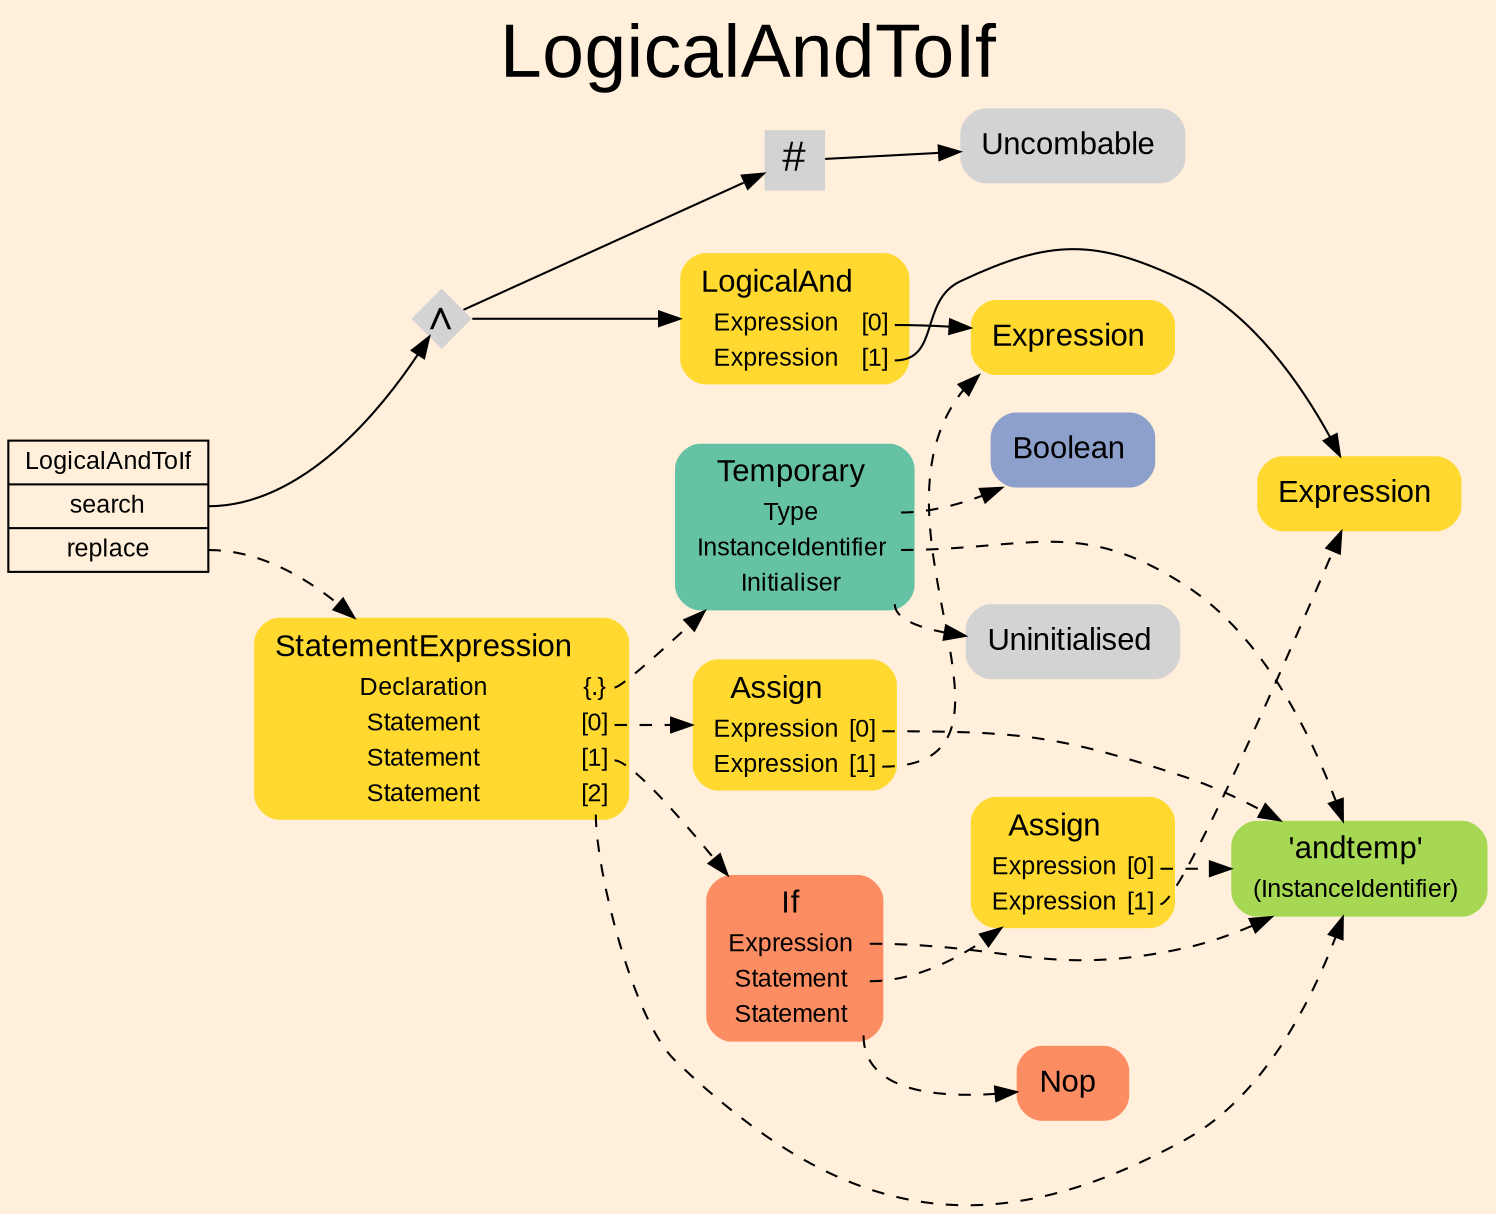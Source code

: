 digraph "LogicalAndToIf" {
label = "LogicalAndToIf"
labelloc = t
fontsize = "36"
graph [
    rankdir = "LR"
    ranksep = 0.3
    bgcolor = antiquewhite1
    color = black
    fontcolor = black
    fontname = "Arial"
];
node [
    fontname = "Arial"
];
edge [
    fontname = "Arial"
];

// -------------------- transformation figure --------------------
// -------- block CR#P39-0 ----------
"CR#P39-0" [
    shape = "record"
    fillcolor = antiquewhite1
    label = "<fixed> LogicalAndToIf | <port0> search | <port1> replace"
    style = "filled"
    fontsize = "12"
    color = black
    fontcolor = black
];

"CR#P39-0":port0 -> "#B-2-682" [
    color = black
    fontcolor = black
];

"CR#P39-0":port1 -> "#B-2-673" [
    style="dashed"
    color = black
    fontcolor = black
];

// -------- block #B-2-682 ----------
"#B-2-682" [
    shape = "diamond"
    label = <∧>
    style = "filled"
    fontsize = "20"
    penwidth = 0.0
    fixedsize = true
    width = 0.4
    height = 0.4
];

"#B-2-682" -> "#B-2-670" [
    color = black
    fontcolor = black
];

"#B-2-682" -> "#B-4-6" [
    color = black
    fontcolor = black
];

// -------- block #B-2-670 ----------
"#B-2-670" [
    shape = "plaintext"
    fillcolor = "/set28/6"
    label = <<TABLE BORDER="0" CELLBORDER="0" CELLSPACING="0">
     <TR><TD><FONT POINT-SIZE="15.0">LogicalAnd</FONT></TD><TD></TD></TR>
     <TR><TD>Expression</TD><TD PORT="port0">[0]</TD></TR>
     <TR><TD>Expression</TD><TD PORT="port1">[1]</TD></TR>
    </TABLE>>
    style = "rounded,filled"
    fontsize = "12"
];

"#B-2-670":port0 -> "#B-2-671" [
    color = black
    fontcolor = black
];

"#B-2-670":port1 -> "#B-2-672" [
    color = black
    fontcolor = black
];

// -------- block #B-2-671 ----------
"#B-2-671" [
    shape = "plaintext"
    fillcolor = "/set28/6"
    label = <<TABLE BORDER="0" CELLBORDER="0" CELLSPACING="0">
     <TR><TD><FONT POINT-SIZE="15.0">Expression</FONT></TD><TD></TD></TR>
    </TABLE>>
    style = "rounded,filled"
    fontsize = "12"
];

// -------- block #B-2-672 ----------
"#B-2-672" [
    shape = "plaintext"
    fillcolor = "/set28/6"
    label = <<TABLE BORDER="0" CELLBORDER="0" CELLSPACING="0">
     <TR><TD><FONT POINT-SIZE="15.0">Expression</FONT></TD><TD></TD></TR>
    </TABLE>>
    style = "rounded,filled"
    fontsize = "12"
];

// -------- block #B-4-6 ----------
"#B-4-6" [
    shape = "square"
    label = <#>
    style = "filled"
    fontsize = "20"
    penwidth = 0.0
    fixedsize = true
    width = 0.4
    height = 0.4
];

"#B-4-6" -> "#B-2-683" [
    color = black
    fontcolor = black
];

// -------- block #B-2-683 ----------
"#B-2-683" [
    shape = "plaintext"
    label = <<TABLE BORDER="0" CELLBORDER="0" CELLSPACING="0">
     <TR><TD><FONT POINT-SIZE="15.0">Uncombable</FONT></TD><TD></TD></TR>
    </TABLE>>
    style = "rounded,filled"
    fontsize = "12"
];

// -------- block #B-2-673 ----------
"#B-2-673" [
    shape = "plaintext"
    fillcolor = "/set28/6"
    label = <<TABLE BORDER="0" CELLBORDER="0" CELLSPACING="0">
     <TR><TD><FONT POINT-SIZE="15.0">StatementExpression</FONT></TD><TD></TD></TR>
     <TR><TD>Declaration</TD><TD PORT="port0">{.}</TD></TR>
     <TR><TD>Statement</TD><TD PORT="port1">[0]</TD></TR>
     <TR><TD>Statement</TD><TD PORT="port2">[1]</TD></TR>
     <TR><TD>Statement</TD><TD PORT="port3">[2]</TD></TR>
    </TABLE>>
    style = "rounded,filled"
    fontsize = "12"
];

"#B-2-673":port0 -> "#B-2-675" [
    style="dashed"
    color = black
    fontcolor = black
];

"#B-2-673":port1 -> "#B-2-678" [
    style="dashed"
    color = black
    fontcolor = black
];

"#B-2-673":port2 -> "#B-2-677" [
    style="dashed"
    color = black
    fontcolor = black
];

"#B-2-673":port3 -> "#B-2-674" [
    style="dashed"
    color = black
    fontcolor = black
];

// -------- block #B-2-675 ----------
"#B-2-675" [
    shape = "plaintext"
    fillcolor = "/set28/1"
    label = <<TABLE BORDER="0" CELLBORDER="0" CELLSPACING="0">
     <TR><TD><FONT POINT-SIZE="15.0">Temporary</FONT></TD><TD></TD></TR>
     <TR><TD>Type</TD><TD PORT="port0"></TD></TR>
     <TR><TD>InstanceIdentifier</TD><TD PORT="port1"></TD></TR>
     <TR><TD>Initialiser</TD><TD PORT="port2"></TD></TR>
    </TABLE>>
    style = "rounded,filled"
    fontsize = "12"
];

"#B-2-675":port0 -> "#B-2-676" [
    style="dashed"
    color = black
    fontcolor = black
];

"#B-2-675":port1 -> "#B-2-674" [
    style="dashed"
    color = black
    fontcolor = black
];

"#B-2-675":port2 -> "#B-2-680" [
    style="dashed"
    color = black
    fontcolor = black
];

// -------- block #B-2-676 ----------
"#B-2-676" [
    shape = "plaintext"
    fillcolor = "/set28/3"
    label = <<TABLE BORDER="0" CELLBORDER="0" CELLSPACING="0">
     <TR><TD><FONT POINT-SIZE="15.0">Boolean</FONT></TD><TD></TD></TR>
    </TABLE>>
    style = "rounded,filled"
    fontsize = "12"
];

// -------- block #B-2-674 ----------
"#B-2-674" [
    shape = "plaintext"
    fillcolor = "/set28/5"
    label = <<TABLE BORDER="0" CELLBORDER="0" CELLSPACING="0">
     <TR><TD><FONT POINT-SIZE="15.0">'andtemp'</FONT></TD><TD></TD></TR>
     <TR><TD>(InstanceIdentifier)</TD><TD PORT="port0"></TD></TR>
    </TABLE>>
    style = "rounded,filled"
    fontsize = "12"
];

// -------- block #B-2-680 ----------
"#B-2-680" [
    shape = "plaintext"
    label = <<TABLE BORDER="0" CELLBORDER="0" CELLSPACING="0">
     <TR><TD><FONT POINT-SIZE="15.0">Uninitialised</FONT></TD><TD></TD></TR>
    </TABLE>>
    style = "rounded,filled"
    fontsize = "12"
];

// -------- block #B-2-678 ----------
"#B-2-678" [
    shape = "plaintext"
    fillcolor = "/set28/6"
    label = <<TABLE BORDER="0" CELLBORDER="0" CELLSPACING="0">
     <TR><TD><FONT POINT-SIZE="15.0">Assign</FONT></TD><TD></TD></TR>
     <TR><TD>Expression</TD><TD PORT="port0">[0]</TD></TR>
     <TR><TD>Expression</TD><TD PORT="port1">[1]</TD></TR>
    </TABLE>>
    style = "rounded,filled"
    fontsize = "12"
];

"#B-2-678":port0 -> "#B-2-674" [
    style="dashed"
    color = black
    fontcolor = black
];

"#B-2-678":port1 -> "#B-2-671" [
    style="dashed"
    color = black
    fontcolor = black
];

// -------- block #B-2-677 ----------
"#B-2-677" [
    shape = "plaintext"
    fillcolor = "/set28/2"
    label = <<TABLE BORDER="0" CELLBORDER="0" CELLSPACING="0">
     <TR><TD><FONT POINT-SIZE="15.0">If</FONT></TD><TD></TD></TR>
     <TR><TD>Expression</TD><TD PORT="port0"></TD></TR>
     <TR><TD>Statement</TD><TD PORT="port1"></TD></TR>
     <TR><TD>Statement</TD><TD PORT="port2"></TD></TR>
    </TABLE>>
    style = "rounded,filled"
    fontsize = "12"
];

"#B-2-677":port0 -> "#B-2-674" [
    style="dashed"
    color = black
    fontcolor = black
];

"#B-2-677":port1 -> "#B-2-679" [
    style="dashed"
    color = black
    fontcolor = black
];

"#B-2-677":port2 -> "#B-2-681" [
    style="dashed"
    color = black
    fontcolor = black
];

// -------- block #B-2-679 ----------
"#B-2-679" [
    shape = "plaintext"
    fillcolor = "/set28/6"
    label = <<TABLE BORDER="0" CELLBORDER="0" CELLSPACING="0">
     <TR><TD><FONT POINT-SIZE="15.0">Assign</FONT></TD><TD></TD></TR>
     <TR><TD>Expression</TD><TD PORT="port0">[0]</TD></TR>
     <TR><TD>Expression</TD><TD PORT="port1">[1]</TD></TR>
    </TABLE>>
    style = "rounded,filled"
    fontsize = "12"
];

"#B-2-679":port0 -> "#B-2-674" [
    style="dashed"
    color = black
    fontcolor = black
];

"#B-2-679":port1 -> "#B-2-672" [
    style="dashed"
    color = black
    fontcolor = black
];

// -------- block #B-2-681 ----------
"#B-2-681" [
    shape = "plaintext"
    fillcolor = "/set28/2"
    label = <<TABLE BORDER="0" CELLBORDER="0" CELLSPACING="0">
     <TR><TD><FONT POINT-SIZE="15.0">Nop</FONT></TD><TD></TD></TR>
    </TABLE>>
    style = "rounded,filled"
    fontsize = "12"
];


}
